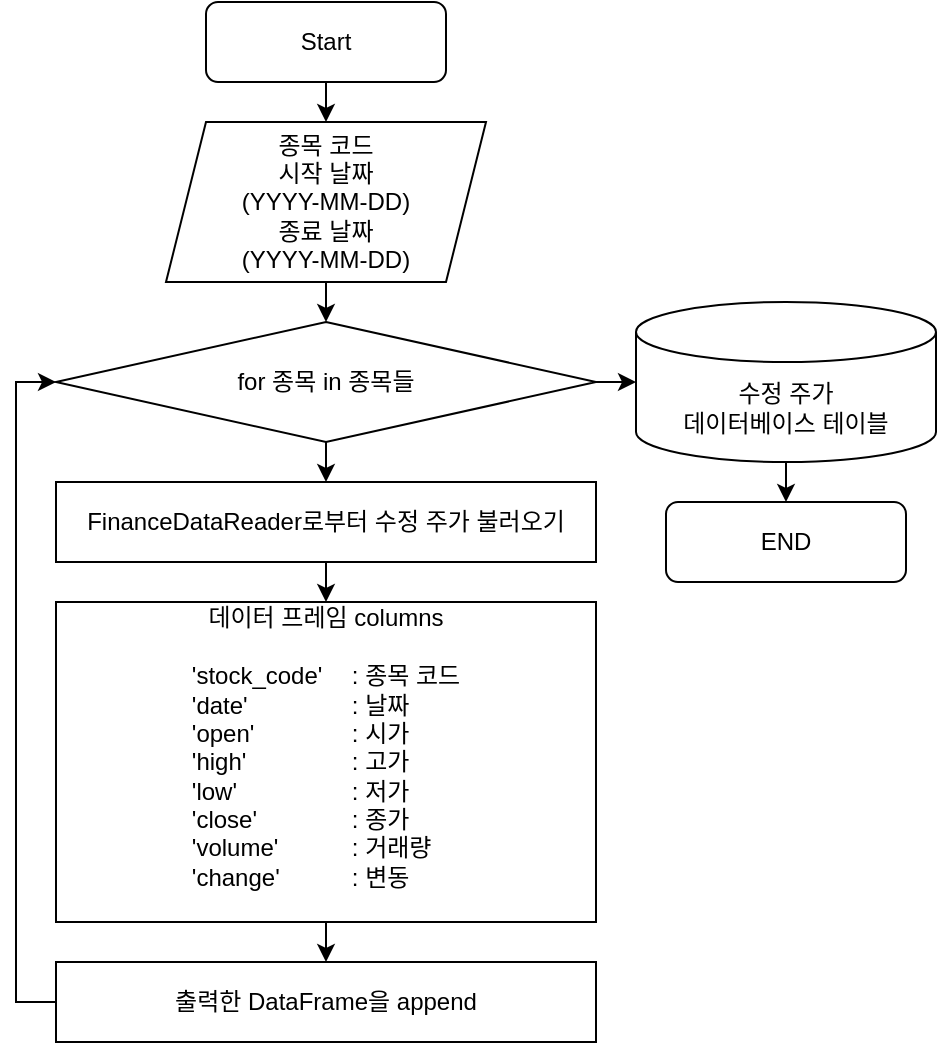 <mxfile version="18.0.7" type="device"><diagram id="C5RBs43oDa-KdzZeNtuy" name="Page-1"><mxGraphModel dx="460" dy="824" grid="1" gridSize="10" guides="1" tooltips="1" connect="1" arrows="1" fold="1" page="1" pageScale="1" pageWidth="827" pageHeight="1169" math="0" shadow="0"><root><mxCell id="WIyWlLk6GJQsqaUBKTNV-0"/><mxCell id="WIyWlLk6GJQsqaUBKTNV-1" parent="WIyWlLk6GJQsqaUBKTNV-0"/><mxCell id="CyiR3Z2ePAn1m4rhYiCn-0" value="Start" style="rounded=1;whiteSpace=wrap;html=1;" parent="WIyWlLk6GJQsqaUBKTNV-1" vertex="1"><mxGeometry x="435" y="110" width="120" height="40" as="geometry"/></mxCell><mxCell id="CyiR3Z2ePAn1m4rhYiCn-1" value="종목 코드&lt;br&gt;시작 날짜&lt;br&gt;(YYYY-MM-DD)&lt;br&gt;종료 날짜&lt;br&gt;(YYYY-MM-DD)" style="shape=parallelogram;perimeter=parallelogramPerimeter;whiteSpace=wrap;html=1;fixedSize=1;" parent="WIyWlLk6GJQsqaUBKTNV-1" vertex="1"><mxGeometry x="415" y="170" width="160" height="80" as="geometry"/></mxCell><mxCell id="CyiR3Z2ePAn1m4rhYiCn-2" value="" style="endArrow=classic;html=1;rounded=0;entryX=0.5;entryY=0;entryDx=0;entryDy=0;" parent="WIyWlLk6GJQsqaUBKTNV-1" source="CyiR3Z2ePAn1m4rhYiCn-0" target="CyiR3Z2ePAn1m4rhYiCn-1" edge="1"><mxGeometry width="50" height="50" relative="1" as="geometry"><mxPoint x="482.5" y="410" as="sourcePoint"/><mxPoint x="532.5" y="360" as="targetPoint"/></mxGeometry></mxCell><mxCell id="CyiR3Z2ePAn1m4rhYiCn-3" value="for 종목 in 종목들" style="rhombus;whiteSpace=wrap;html=1;" parent="WIyWlLk6GJQsqaUBKTNV-1" vertex="1"><mxGeometry x="360" y="270" width="270" height="60" as="geometry"/></mxCell><mxCell id="CyiR3Z2ePAn1m4rhYiCn-4" value="" style="endArrow=classic;html=1;rounded=0;exitX=0.5;exitY=1;exitDx=0;exitDy=0;entryX=0.5;entryY=0;entryDx=0;entryDy=0;" parent="WIyWlLk6GJQsqaUBKTNV-1" source="CyiR3Z2ePAn1m4rhYiCn-1" target="CyiR3Z2ePAn1m4rhYiCn-3" edge="1"><mxGeometry width="50" height="50" relative="1" as="geometry"><mxPoint x="482.5" y="410" as="sourcePoint"/><mxPoint x="532.5" y="360" as="targetPoint"/></mxGeometry></mxCell><mxCell id="CyiR3Z2ePAn1m4rhYiCn-5" value="수정 주가&lt;br&gt;데이터베이스 테이블" style="shape=cylinder3;whiteSpace=wrap;html=1;boundedLbl=1;backgroundOutline=1;size=15;" parent="WIyWlLk6GJQsqaUBKTNV-1" vertex="1"><mxGeometry x="650" y="260" width="150" height="80" as="geometry"/></mxCell><mxCell id="CyiR3Z2ePAn1m4rhYiCn-6" value="" style="endArrow=classic;html=1;rounded=0;exitX=1;exitY=0.5;exitDx=0;exitDy=0;entryX=0;entryY=0.5;entryDx=0;entryDy=0;entryPerimeter=0;" parent="WIyWlLk6GJQsqaUBKTNV-1" source="CyiR3Z2ePAn1m4rhYiCn-3" target="CyiR3Z2ePAn1m4rhYiCn-5" edge="1"><mxGeometry width="50" height="50" relative="1" as="geometry"><mxPoint x="612.5" y="400" as="sourcePoint"/><mxPoint x="662.5" y="350" as="targetPoint"/></mxGeometry></mxCell><mxCell id="CyiR3Z2ePAn1m4rhYiCn-7" value="" style="endArrow=classic;html=1;rounded=0;exitX=0.5;exitY=1;exitDx=0;exitDy=0;exitPerimeter=0;" parent="WIyWlLk6GJQsqaUBKTNV-1" source="CyiR3Z2ePAn1m4rhYiCn-5" target="CyiR3Z2ePAn1m4rhYiCn-8" edge="1"><mxGeometry width="50" height="50" relative="1" as="geometry"><mxPoint x="645" y="400" as="sourcePoint"/><mxPoint x="740" y="360" as="targetPoint"/></mxGeometry></mxCell><mxCell id="CyiR3Z2ePAn1m4rhYiCn-8" value="END" style="rounded=1;whiteSpace=wrap;html=1;" parent="WIyWlLk6GJQsqaUBKTNV-1" vertex="1"><mxGeometry x="665" y="360" width="120" height="40" as="geometry"/></mxCell><mxCell id="CyiR3Z2ePAn1m4rhYiCn-9" value="FinanceDataReader로부터 수정 주가 불러오기" style="rounded=0;whiteSpace=wrap;html=1;" parent="WIyWlLk6GJQsqaUBKTNV-1" vertex="1"><mxGeometry x="360" y="350" width="270" height="40" as="geometry"/></mxCell><mxCell id="CyiR3Z2ePAn1m4rhYiCn-10" value="" style="endArrow=classic;html=1;rounded=0;exitX=0.5;exitY=1;exitDx=0;exitDy=0;entryX=0.5;entryY=0;entryDx=0;entryDy=0;" parent="WIyWlLk6GJQsqaUBKTNV-1" source="CyiR3Z2ePAn1m4rhYiCn-3" target="CyiR3Z2ePAn1m4rhYiCn-9" edge="1"><mxGeometry width="50" height="50" relative="1" as="geometry"><mxPoint x="572.5" y="390" as="sourcePoint"/><mxPoint x="622.5" y="340" as="targetPoint"/></mxGeometry></mxCell><mxCell id="CyiR3Z2ePAn1m4rhYiCn-13" value="" style="endArrow=classic;html=1;rounded=0;exitX=0.5;exitY=1;exitDx=0;exitDy=0;entryX=0.5;entryY=0;entryDx=0;entryDy=0;" parent="WIyWlLk6GJQsqaUBKTNV-1" source="CyiR3Z2ePAn1m4rhYiCn-9" edge="1"><mxGeometry width="50" height="50" relative="1" as="geometry"><mxPoint x="572.5" y="390" as="sourcePoint"/><mxPoint x="495" y="410" as="targetPoint"/></mxGeometry></mxCell><mxCell id="CyiR3Z2ePAn1m4rhYiCn-19" value="출력한 DataFrame을 append" style="rounded=0;whiteSpace=wrap;html=1;" parent="WIyWlLk6GJQsqaUBKTNV-1" vertex="1"><mxGeometry x="360" y="590" width="270" height="40" as="geometry"/></mxCell><mxCell id="CyiR3Z2ePAn1m4rhYiCn-20" value="" style="endArrow=classic;html=1;rounded=0;exitX=0;exitY=0.5;exitDx=0;exitDy=0;entryX=0;entryY=0.5;entryDx=0;entryDy=0;" parent="WIyWlLk6GJQsqaUBKTNV-1" source="CyiR3Z2ePAn1m4rhYiCn-19" target="CyiR3Z2ePAn1m4rhYiCn-3" edge="1"><mxGeometry width="50" height="50" relative="1" as="geometry"><mxPoint x="410" y="710" as="sourcePoint"/><mxPoint x="460" y="660" as="targetPoint"/><Array as="points"><mxPoint x="340" y="610"/><mxPoint x="340" y="300"/></Array></mxGeometry></mxCell><mxCell id="CyiR3Z2ePAn1m4rhYiCn-22" value="데이터 프레임 columns&lt;br&gt;&lt;br&gt;&lt;div style=&quot;text-align: left;&quot;&gt;&lt;span style=&quot;background-color: initial;&quot;&gt;'stock_code'&lt;span style=&quot;white-space: pre;&quot;&gt;&#9;&lt;/span&gt;: 종목 코드&lt;/span&gt;&lt;/div&gt;&lt;div style=&quot;text-align: left;&quot;&gt;&lt;span style=&quot;background-color: initial;&quot;&gt;'date'&lt;span style=&quot;white-space: pre;&quot;&gt;&#9;&lt;span style=&quot;white-space: pre;&quot;&gt;&#9;&lt;/span&gt;&lt;/span&gt;: 날짜&lt;/span&gt;&lt;/div&gt;&lt;div style=&quot;text-align: left;&quot;&gt;&lt;span style=&quot;background-color: initial;&quot;&gt;'open'&lt;span style=&quot;white-space: pre;&quot;&gt;&#9;&lt;span style=&quot;white-space: pre;&quot;&gt;&#9;&lt;/span&gt;&lt;/span&gt;: 시가&lt;/span&gt;&lt;/div&gt;&lt;div style=&quot;text-align: left;&quot;&gt;&lt;span style=&quot;background-color: initial;&quot;&gt;'high'&lt;span style=&quot;white-space: pre;&quot;&gt;&#9;&lt;span style=&quot;white-space: pre;&quot;&gt;&#9;&lt;/span&gt;&lt;/span&gt;: 고가&lt;/span&gt;&lt;/div&gt;&lt;div style=&quot;text-align: left;&quot;&gt;&lt;span style=&quot;background-color: initial;&quot;&gt;'low'&lt;span style=&quot;white-space: pre;&quot;&gt;&#9;&lt;span style=&quot;white-space: pre;&quot;&gt;&#9;&lt;span style=&quot;white-space: pre;&quot;&gt;&#9;&lt;/span&gt;&lt;/span&gt;&lt;/span&gt;: 저가&lt;/span&gt;&lt;/div&gt;&lt;div style=&quot;text-align: left;&quot;&gt;&lt;span style=&quot;background-color: initial;&quot;&gt;'close'&lt;span style=&quot;white-space: pre;&quot;&gt;&#9;&lt;span style=&quot;white-space: pre;&quot;&gt;&#9;&lt;/span&gt;&lt;/span&gt;: 종가&lt;/span&gt;&lt;/div&gt;&lt;div style=&quot;text-align: left;&quot;&gt;&lt;span style=&quot;background-color: initial;&quot;&gt;'volume'&lt;span style=&quot;white-space: pre;&quot;&gt;&#9;&lt;/span&gt;&lt;span style=&quot;white-space: pre;&quot;&gt;&#9;&lt;/span&gt;: 거래량&lt;/span&gt;&lt;/div&gt;&lt;div style=&quot;text-align: left;&quot;&gt;&lt;span style=&quot;background-color: initial;&quot;&gt;'change'&lt;span style=&quot;white-space: pre;&quot;&gt;&#9;&lt;/span&gt;&lt;span style=&quot;white-space: pre;&quot;&gt;&#9;&lt;/span&gt;: 변동&lt;/span&gt;&lt;/div&gt;&lt;div style=&quot;text-align: left;&quot;&gt;&lt;br&gt;&lt;/div&gt;" style="rounded=0;whiteSpace=wrap;html=1;" parent="WIyWlLk6GJQsqaUBKTNV-1" vertex="1"><mxGeometry x="360" y="410" width="270" height="160" as="geometry"/></mxCell><mxCell id="vn_8laeXBMquaSyYYQf0-0" value="" style="endArrow=classic;html=1;rounded=0;exitX=0.5;exitY=1;exitDx=0;exitDy=0;entryX=0.5;entryY=0;entryDx=0;entryDy=0;" parent="WIyWlLk6GJQsqaUBKTNV-1" source="CyiR3Z2ePAn1m4rhYiCn-22" target="CyiR3Z2ePAn1m4rhYiCn-19" edge="1"><mxGeometry width="50" height="50" relative="1" as="geometry"><mxPoint x="520" y="410" as="sourcePoint"/><mxPoint x="570" y="360" as="targetPoint"/></mxGeometry></mxCell></root></mxGraphModel></diagram></mxfile>